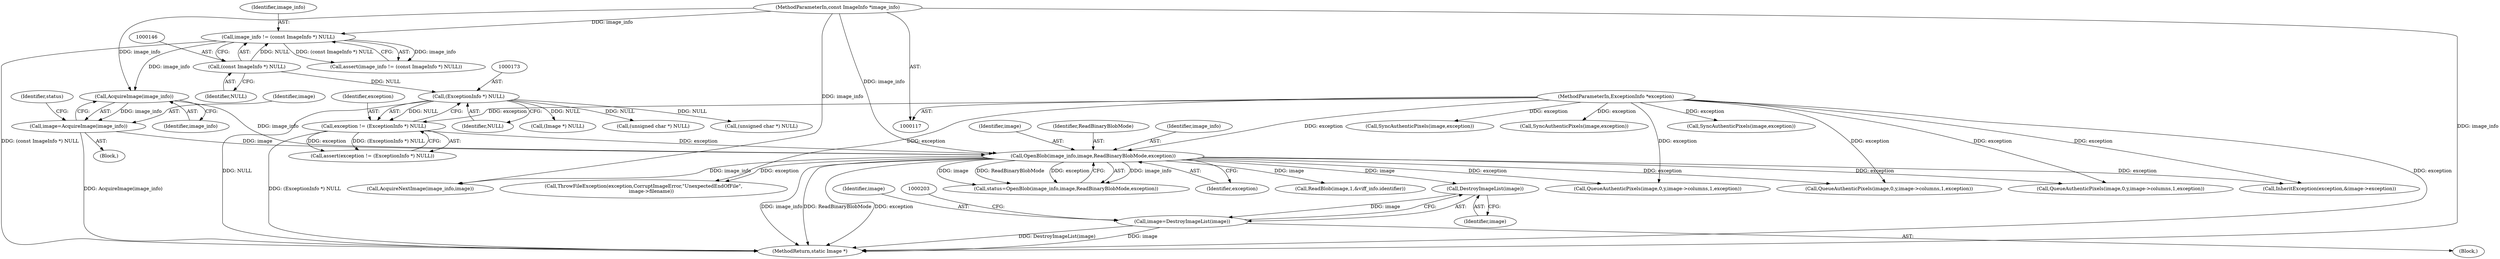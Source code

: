 digraph "0_ImageMagick_ca0c886abd6d3ef335eb74150cd23b89ebd17135@pointer" {
"1000199" [label="(Call,DestroyImageList(image))"];
"1000187" [label="(Call,OpenBlob(image_info,image,ReadBinaryBlobMode,exception))"];
"1000183" [label="(Call,AcquireImage(image_info))"];
"1000143" [label="(Call,image_info != (const ImageInfo *) NULL)"];
"1000118" [label="(MethodParameterIn,const ImageInfo *image_info)"];
"1000145" [label="(Call,(const ImageInfo *) NULL)"];
"1000181" [label="(Call,image=AcquireImage(image_info))"];
"1000170" [label="(Call,exception != (ExceptionInfo *) NULL)"];
"1000119" [label="(MethodParameterIn,ExceptionInfo *exception)"];
"1000172" [label="(Call,(ExceptionInfo *) NULL)"];
"1000197" [label="(Call,image=DestroyImageList(image))"];
"1000197" [label="(Call,image=DestroyImageList(image))"];
"1000170" [label="(Call,exception != (ExceptionInfo *) NULL)"];
"1002279" [label="(Call,AcquireNextImage(image_info,image))"];
"1000191" [label="(Identifier,exception)"];
"1002038" [label="(Call,QueueAuthenticPixels(image,0,y,image->columns,1,exception))"];
"1001706" [label="(Call,QueueAuthenticPixels(image,0,y,image->columns,1,exception))"];
"1000183" [label="(Call,AcquireImage(image_info))"];
"1001979" [label="(Call,SyncAuthenticPixels(image,exception))"];
"1000202" [label="(Call,(Image *) NULL)"];
"1000865" [label="(Call,(unsigned char *) NULL)"];
"1000182" [label="(Identifier,image)"];
"1000198" [label="(Identifier,image)"];
"1000144" [label="(Identifier,image_info)"];
"1000145" [label="(Call,(const ImageInfo *) NULL)"];
"1001884" [label="(Call,SyncAuthenticPixels(image,exception))"];
"1001937" [label="(Call,QueueAuthenticPixels(image,0,y,image->columns,1,exception))"];
"1000200" [label="(Identifier,image)"];
"1001294" [label="(Call,(unsigned char *) NULL)"];
"1000189" [label="(Identifier,image)"];
"1000207" [label="(Call,ReadBlob(image,1,&viff_info.identifier))"];
"1000181" [label="(Call,image=AcquireImage(image_info))"];
"1000190" [label="(Identifier,ReadBinaryBlobMode)"];
"1002178" [label="(Call,SyncAuthenticPixels(image,exception))"];
"1000188" [label="(Identifier,image_info)"];
"1001208" [label="(Call,InheritException(exception,&image->exception))"];
"1000187" [label="(Call,OpenBlob(image_info,image,ReadBinaryBlobMode,exception))"];
"1000119" [label="(MethodParameterIn,ExceptionInfo *exception)"];
"1000199" [label="(Call,DestroyImageList(image))"];
"1000184" [label="(Identifier,image_info)"];
"1000147" [label="(Identifier,NULL)"];
"1000185" [label="(Call,status=OpenBlob(image_info,image,ReadBinaryBlobMode,exception))"];
"1000142" [label="(Call,assert(image_info != (const ImageInfo *) NULL))"];
"1000120" [label="(Block,)"];
"1000169" [label="(Call,assert(exception != (ExceptionInfo *) NULL))"];
"1002332" [label="(MethodReturn,static Image *)"];
"1000143" [label="(Call,image_info != (const ImageInfo *) NULL)"];
"1000171" [label="(Identifier,exception)"];
"1002230" [label="(Call,ThrowFileException(exception,CorruptImageError,\"UnexpectedEndOfFile\",\n          image->filename))"];
"1000186" [label="(Identifier,status)"];
"1000172" [label="(Call,(ExceptionInfo *) NULL)"];
"1000118" [label="(MethodParameterIn,const ImageInfo *image_info)"];
"1000174" [label="(Identifier,NULL)"];
"1000196" [label="(Block,)"];
"1000199" -> "1000197"  [label="AST: "];
"1000199" -> "1000200"  [label="CFG: "];
"1000200" -> "1000199"  [label="AST: "];
"1000197" -> "1000199"  [label="CFG: "];
"1000199" -> "1000197"  [label="DDG: image"];
"1000187" -> "1000199"  [label="DDG: image"];
"1000187" -> "1000185"  [label="AST: "];
"1000187" -> "1000191"  [label="CFG: "];
"1000188" -> "1000187"  [label="AST: "];
"1000189" -> "1000187"  [label="AST: "];
"1000190" -> "1000187"  [label="AST: "];
"1000191" -> "1000187"  [label="AST: "];
"1000185" -> "1000187"  [label="CFG: "];
"1000187" -> "1002332"  [label="DDG: image_info"];
"1000187" -> "1002332"  [label="DDG: ReadBinaryBlobMode"];
"1000187" -> "1002332"  [label="DDG: exception"];
"1000187" -> "1000185"  [label="DDG: image_info"];
"1000187" -> "1000185"  [label="DDG: image"];
"1000187" -> "1000185"  [label="DDG: ReadBinaryBlobMode"];
"1000187" -> "1000185"  [label="DDG: exception"];
"1000183" -> "1000187"  [label="DDG: image_info"];
"1000118" -> "1000187"  [label="DDG: image_info"];
"1000181" -> "1000187"  [label="DDG: image"];
"1000170" -> "1000187"  [label="DDG: exception"];
"1000119" -> "1000187"  [label="DDG: exception"];
"1000187" -> "1000207"  [label="DDG: image"];
"1000187" -> "1001208"  [label="DDG: exception"];
"1000187" -> "1001706"  [label="DDG: exception"];
"1000187" -> "1001937"  [label="DDG: exception"];
"1000187" -> "1002038"  [label="DDG: exception"];
"1000187" -> "1002230"  [label="DDG: exception"];
"1000187" -> "1002279"  [label="DDG: image_info"];
"1000183" -> "1000181"  [label="AST: "];
"1000183" -> "1000184"  [label="CFG: "];
"1000184" -> "1000183"  [label="AST: "];
"1000181" -> "1000183"  [label="CFG: "];
"1000183" -> "1000181"  [label="DDG: image_info"];
"1000143" -> "1000183"  [label="DDG: image_info"];
"1000118" -> "1000183"  [label="DDG: image_info"];
"1000143" -> "1000142"  [label="AST: "];
"1000143" -> "1000145"  [label="CFG: "];
"1000144" -> "1000143"  [label="AST: "];
"1000145" -> "1000143"  [label="AST: "];
"1000142" -> "1000143"  [label="CFG: "];
"1000143" -> "1002332"  [label="DDG: (const ImageInfo *) NULL"];
"1000143" -> "1000142"  [label="DDG: image_info"];
"1000143" -> "1000142"  [label="DDG: (const ImageInfo *) NULL"];
"1000118" -> "1000143"  [label="DDG: image_info"];
"1000145" -> "1000143"  [label="DDG: NULL"];
"1000118" -> "1000117"  [label="AST: "];
"1000118" -> "1002332"  [label="DDG: image_info"];
"1000118" -> "1002279"  [label="DDG: image_info"];
"1000145" -> "1000147"  [label="CFG: "];
"1000146" -> "1000145"  [label="AST: "];
"1000147" -> "1000145"  [label="AST: "];
"1000145" -> "1000172"  [label="DDG: NULL"];
"1000181" -> "1000120"  [label="AST: "];
"1000182" -> "1000181"  [label="AST: "];
"1000186" -> "1000181"  [label="CFG: "];
"1000181" -> "1002332"  [label="DDG: AcquireImage(image_info)"];
"1000170" -> "1000169"  [label="AST: "];
"1000170" -> "1000172"  [label="CFG: "];
"1000171" -> "1000170"  [label="AST: "];
"1000172" -> "1000170"  [label="AST: "];
"1000169" -> "1000170"  [label="CFG: "];
"1000170" -> "1002332"  [label="DDG: (ExceptionInfo *) NULL"];
"1000170" -> "1000169"  [label="DDG: exception"];
"1000170" -> "1000169"  [label="DDG: (ExceptionInfo *) NULL"];
"1000119" -> "1000170"  [label="DDG: exception"];
"1000172" -> "1000170"  [label="DDG: NULL"];
"1000119" -> "1000117"  [label="AST: "];
"1000119" -> "1002332"  [label="DDG: exception"];
"1000119" -> "1001208"  [label="DDG: exception"];
"1000119" -> "1001706"  [label="DDG: exception"];
"1000119" -> "1001884"  [label="DDG: exception"];
"1000119" -> "1001937"  [label="DDG: exception"];
"1000119" -> "1001979"  [label="DDG: exception"];
"1000119" -> "1002038"  [label="DDG: exception"];
"1000119" -> "1002178"  [label="DDG: exception"];
"1000119" -> "1002230"  [label="DDG: exception"];
"1000172" -> "1000174"  [label="CFG: "];
"1000173" -> "1000172"  [label="AST: "];
"1000174" -> "1000172"  [label="AST: "];
"1000172" -> "1002332"  [label="DDG: NULL"];
"1000172" -> "1000202"  [label="DDG: NULL"];
"1000172" -> "1000865"  [label="DDG: NULL"];
"1000172" -> "1001294"  [label="DDG: NULL"];
"1000197" -> "1000196"  [label="AST: "];
"1000198" -> "1000197"  [label="AST: "];
"1000203" -> "1000197"  [label="CFG: "];
"1000197" -> "1002332"  [label="DDG: DestroyImageList(image)"];
"1000197" -> "1002332"  [label="DDG: image"];
}
